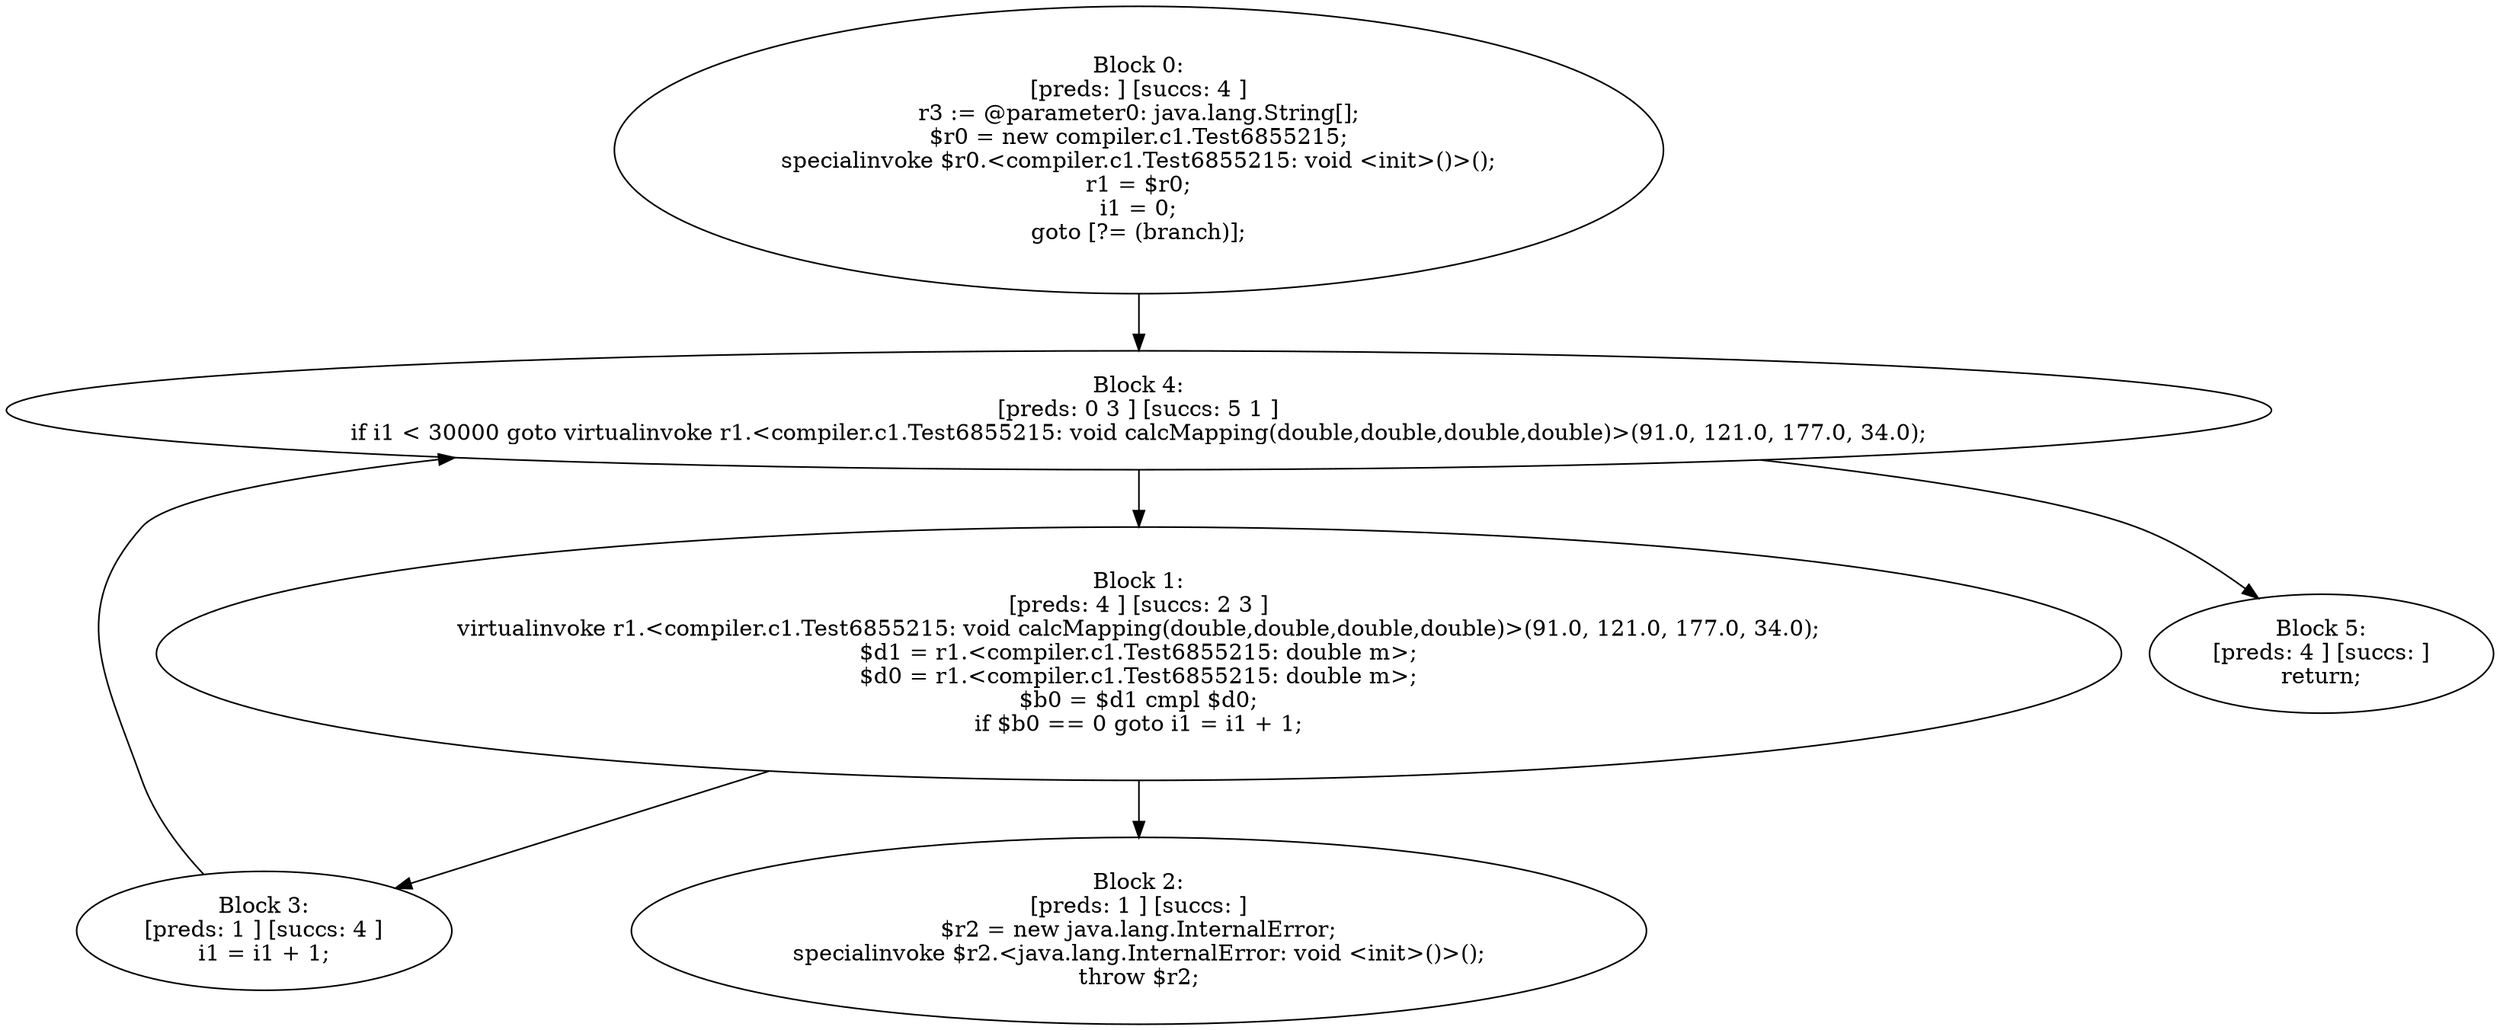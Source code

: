 digraph "unitGraph" {
    "Block 0:
[preds: ] [succs: 4 ]
r3 := @parameter0: java.lang.String[];
$r0 = new compiler.c1.Test6855215;
specialinvoke $r0.<compiler.c1.Test6855215: void <init>()>();
r1 = $r0;
i1 = 0;
goto [?= (branch)];
"
    "Block 1:
[preds: 4 ] [succs: 2 3 ]
virtualinvoke r1.<compiler.c1.Test6855215: void calcMapping(double,double,double,double)>(91.0, 121.0, 177.0, 34.0);
$d1 = r1.<compiler.c1.Test6855215: double m>;
$d0 = r1.<compiler.c1.Test6855215: double m>;
$b0 = $d1 cmpl $d0;
if $b0 == 0 goto i1 = i1 + 1;
"
    "Block 2:
[preds: 1 ] [succs: ]
$r2 = new java.lang.InternalError;
specialinvoke $r2.<java.lang.InternalError: void <init>()>();
throw $r2;
"
    "Block 3:
[preds: 1 ] [succs: 4 ]
i1 = i1 + 1;
"
    "Block 4:
[preds: 0 3 ] [succs: 5 1 ]
if i1 < 30000 goto virtualinvoke r1.<compiler.c1.Test6855215: void calcMapping(double,double,double,double)>(91.0, 121.0, 177.0, 34.0);
"
    "Block 5:
[preds: 4 ] [succs: ]
return;
"
    "Block 0:
[preds: ] [succs: 4 ]
r3 := @parameter0: java.lang.String[];
$r0 = new compiler.c1.Test6855215;
specialinvoke $r0.<compiler.c1.Test6855215: void <init>()>();
r1 = $r0;
i1 = 0;
goto [?= (branch)];
"->"Block 4:
[preds: 0 3 ] [succs: 5 1 ]
if i1 < 30000 goto virtualinvoke r1.<compiler.c1.Test6855215: void calcMapping(double,double,double,double)>(91.0, 121.0, 177.0, 34.0);
";
    "Block 1:
[preds: 4 ] [succs: 2 3 ]
virtualinvoke r1.<compiler.c1.Test6855215: void calcMapping(double,double,double,double)>(91.0, 121.0, 177.0, 34.0);
$d1 = r1.<compiler.c1.Test6855215: double m>;
$d0 = r1.<compiler.c1.Test6855215: double m>;
$b0 = $d1 cmpl $d0;
if $b0 == 0 goto i1 = i1 + 1;
"->"Block 2:
[preds: 1 ] [succs: ]
$r2 = new java.lang.InternalError;
specialinvoke $r2.<java.lang.InternalError: void <init>()>();
throw $r2;
";
    "Block 1:
[preds: 4 ] [succs: 2 3 ]
virtualinvoke r1.<compiler.c1.Test6855215: void calcMapping(double,double,double,double)>(91.0, 121.0, 177.0, 34.0);
$d1 = r1.<compiler.c1.Test6855215: double m>;
$d0 = r1.<compiler.c1.Test6855215: double m>;
$b0 = $d1 cmpl $d0;
if $b0 == 0 goto i1 = i1 + 1;
"->"Block 3:
[preds: 1 ] [succs: 4 ]
i1 = i1 + 1;
";
    "Block 3:
[preds: 1 ] [succs: 4 ]
i1 = i1 + 1;
"->"Block 4:
[preds: 0 3 ] [succs: 5 1 ]
if i1 < 30000 goto virtualinvoke r1.<compiler.c1.Test6855215: void calcMapping(double,double,double,double)>(91.0, 121.0, 177.0, 34.0);
";
    "Block 4:
[preds: 0 3 ] [succs: 5 1 ]
if i1 < 30000 goto virtualinvoke r1.<compiler.c1.Test6855215: void calcMapping(double,double,double,double)>(91.0, 121.0, 177.0, 34.0);
"->"Block 5:
[preds: 4 ] [succs: ]
return;
";
    "Block 4:
[preds: 0 3 ] [succs: 5 1 ]
if i1 < 30000 goto virtualinvoke r1.<compiler.c1.Test6855215: void calcMapping(double,double,double,double)>(91.0, 121.0, 177.0, 34.0);
"->"Block 1:
[preds: 4 ] [succs: 2 3 ]
virtualinvoke r1.<compiler.c1.Test6855215: void calcMapping(double,double,double,double)>(91.0, 121.0, 177.0, 34.0);
$d1 = r1.<compiler.c1.Test6855215: double m>;
$d0 = r1.<compiler.c1.Test6855215: double m>;
$b0 = $d1 cmpl $d0;
if $b0 == 0 goto i1 = i1 + 1;
";
}
